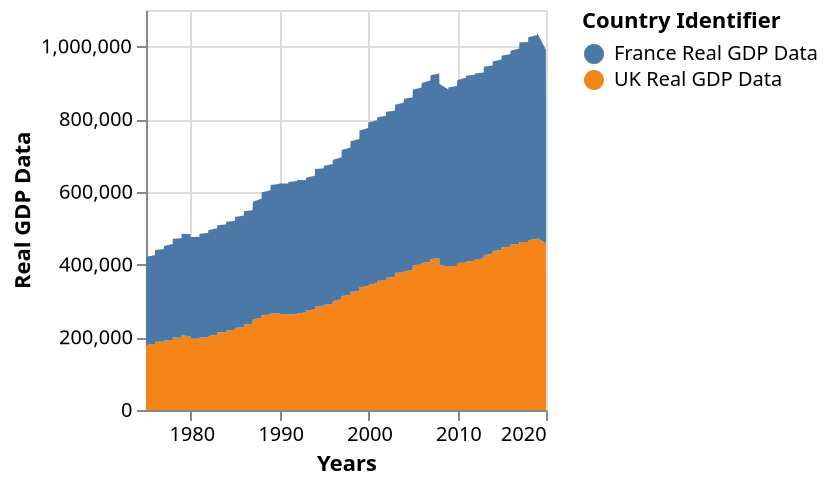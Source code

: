 {
  "$schema": "https://vega.github.io/schema/vega-lite/v5.json",
  "data": {
    "values": [
      {
        "Years": "01/01/1975",
        "Country Identifier": "UK Real GDP Data",
        "Real GDP Data": 180405
      },
      {
        "Years": "01/01/1975",
        "Country Identifier": "France Real GDP Data",
        "Real GDP Data": 237727
      },
      {
        "Years": "01/04/1975",
        "Country Identifier": "UK Real GDP Data",
        "Real GDP Data": 177442.3
      },
      {
        "Years": "01/04/1975",
        "Country Identifier": "France Real GDP Data",
        "Real GDP Data": 237076
      },
      {
        "Years": "01/07/1975",
        "Country Identifier": "UK Real GDP Data",
        "Real GDP Data": 176835.5
      },
      {
        "Years": "01/07/1975",
        "Country Identifier": "France Real GDP Data",
        "Real GDP Data": 237162
      },
      {
        "Years": "01/10/1975",
        "Country Identifier": "UK Real GDP Data",
        "Real GDP Data": 178863.1
      },
      {
        "Years": "01/10/1975",
        "Country Identifier": "France Real GDP Data",
        "Real GDP Data": 242059
      },
      {
        "Years": "01/01/1976",
        "Country Identifier": "UK Real GDP Data",
        "Real GDP Data": 181693.7
      },
      {
        "Years": "01/01/1976",
        "Country Identifier": "France Real GDP Data",
        "Real GDP Data": 244436
      },
      {
        "Years": "01/04/1976",
        "Country Identifier": "UK Real GDP Data",
        "Real GDP Data": 181393.5
      },
      {
        "Years": "01/04/1976",
        "Country Identifier": "France Real GDP Data",
        "Real GDP Data": 247810
      },
      {
        "Years": "01/07/1976",
        "Country Identifier": "UK Real GDP Data",
        "Real GDP Data": 183664.4
      },
      {
        "Years": "01/07/1976",
        "Country Identifier": "France Real GDP Data",
        "Real GDP Data": 250549
      },
      {
        "Years": "01/10/1976",
        "Country Identifier": "UK Real GDP Data",
        "Real GDP Data": 187560.4
      },
      {
        "Years": "01/10/1976",
        "Country Identifier": "France Real GDP Data",
        "Real GDP Data": 252236
      },
      {
        "Years": "01/01/1977",
        "Country Identifier": "UK Real GDP Data",
        "Real GDP Data": 187613.7
      },
      {
        "Years": "01/01/1977",
        "Country Identifier": "France Real GDP Data",
        "Real GDP Data": 255139
      },
      {
        "Years": "01/04/1977",
        "Country Identifier": "UK Real GDP Data",
        "Real GDP Data": 186310.5
      },
      {
        "Years": "01/04/1977",
        "Country Identifier": "France Real GDP Data",
        "Real GDP Data": 255962
      },
      {
        "Years": "01/07/1977",
        "Country Identifier": "UK Real GDP Data",
        "Real GDP Data": 187608.3
      },
      {
        "Years": "01/07/1977",
        "Country Identifier": "France Real GDP Data",
        "Real GDP Data": 258288
      },
      {
        "Years": "01/10/1977",
        "Country Identifier": "UK Real GDP Data",
        "Real GDP Data": 190827
      },
      {
        "Years": "01/10/1977",
        "Country Identifier": "France Real GDP Data",
        "Real GDP Data": 260391
      },
      {
        "Years": "01/01/1978",
        "Country Identifier": "UK Real GDP Data",
        "Real GDP Data": 192529
      },
      {
        "Years": "01/01/1978",
        "Country Identifier": "France Real GDP Data",
        "Real GDP Data": 263824
      },
      {
        "Years": "01/04/1978",
        "Country Identifier": "UK Real GDP Data",
        "Real GDP Data": 194771.8
      },
      {
        "Years": "01/04/1978",
        "Country Identifier": "France Real GDP Data",
        "Real GDP Data": 266635
      },
      {
        "Years": "01/07/1978",
        "Country Identifier": "UK Real GDP Data",
        "Real GDP Data": 197449.6
      },
      {
        "Years": "01/07/1978",
        "Country Identifier": "France Real GDP Data",
        "Real GDP Data": 268767
      },
      {
        "Years": "01/10/1978",
        "Country Identifier": "UK Real GDP Data",
        "Real GDP Data": 199240.3
      },
      {
        "Years": "01/10/1978",
        "Country Identifier": "France Real GDP Data",
        "Real GDP Data": 271679
      },
      {
        "Years": "01/01/1979",
        "Country Identifier": "UK Real GDP Data",
        "Real GDP Data": 198533.1
      },
      {
        "Years": "01/01/1979",
        "Country Identifier": "France Real GDP Data",
        "Real GDP Data": 274054
      },
      {
        "Years": "01/04/1979",
        "Country Identifier": "UK Real GDP Data",
        "Real GDP Data": 207302.7
      },
      {
        "Years": "01/04/1979",
        "Country Identifier": "France Real GDP Data",
        "Real GDP Data": 275524
      },
      {
        "Years": "01/07/1979",
        "Country Identifier": "UK Real GDP Data",
        "Real GDP Data": 202701.3
      },
      {
        "Years": "01/07/1979",
        "Country Identifier": "France Real GDP Data",
        "Real GDP Data": 279153
      },
      {
        "Years": "01/10/1979",
        "Country Identifier": "UK Real GDP Data",
        "Real GDP Data": 204845.6
      },
      {
        "Years": "01/10/1979",
        "Country Identifier": "France Real GDP Data",
        "Real GDP Data": 279886
      },
      {
        "Years": "01/01/1980",
        "Country Identifier": "UK Real GDP Data",
        "Real GDP Data": 202901.2
      },
      {
        "Years": "01/01/1980",
        "Country Identifier": "France Real GDP Data",
        "Real GDP Data": 281259.2
      },
      {
        "Years": "01/04/1980",
        "Country Identifier": "UK Real GDP Data",
        "Real GDP Data": 198842.4
      },
      {
        "Years": "01/04/1980",
        "Country Identifier": "France Real GDP Data",
        "Real GDP Data": 279211.8
      },
      {
        "Years": "01/07/1980",
        "Country Identifier": "UK Real GDP Data",
        "Real GDP Data": 198646.1
      },
      {
        "Years": "01/07/1980",
        "Country Identifier": "France Real GDP Data",
        "Real GDP Data": 279652.1
      },
      {
        "Years": "01/10/1980",
        "Country Identifier": "UK Real GDP Data",
        "Real GDP Data": 196470.2
      },
      {
        "Years": "01/10/1980",
        "Country Identifier": "France Real GDP Data",
        "Real GDP Data": 279103.4
      },
      {
        "Years": "01/01/1981",
        "Country Identifier": "UK Real GDP Data",
        "Real GDP Data": 196223.3
      },
      {
        "Years": "01/01/1981",
        "Country Identifier": "France Real GDP Data",
        "Real GDP Data": 279999.5
      },
      {
        "Years": "01/04/1981",
        "Country Identifier": "UK Real GDP Data",
        "Real GDP Data": 196624.9
      },
      {
        "Years": "01/04/1981",
        "Country Identifier": "France Real GDP Data",
        "Real GDP Data": 281938.1
      },
      {
        "Years": "01/07/1981",
        "Country Identifier": "UK Real GDP Data",
        "Real GDP Data": 198742.9
      },
      {
        "Years": "01/07/1981",
        "Country Identifier": "France Real GDP Data",
        "Real GDP Data": 283796.3
      },
      {
        "Years": "01/10/1981",
        "Country Identifier": "UK Real GDP Data",
        "Real GDP Data": 198991.6
      },
      {
        "Years": "01/10/1981",
        "Country Identifier": "France Real GDP Data",
        "Real GDP Data": 285466.4
      },
      {
        "Years": "01/01/1982",
        "Country Identifier": "UK Real GDP Data",
        "Real GDP Data": 199378.6
      },
      {
        "Years": "01/01/1982",
        "Country Identifier": "France Real GDP Data",
        "Real GDP Data": 287853.3
      },
      {
        "Years": "01/04/1982",
        "Country Identifier": "UK Real GDP Data",
        "Real GDP Data": 201503.9
      },
      {
        "Years": "01/04/1982",
        "Country Identifier": "France Real GDP Data",
        "Real GDP Data": 289804.5
      },
      {
        "Years": "01/07/1982",
        "Country Identifier": "UK Real GDP Data",
        "Real GDP Data": 202025.7
      },
      {
        "Years": "01/07/1982",
        "Country Identifier": "France Real GDP Data",
        "Real GDP Data": 289779.2
      },
      {
        "Years": "01/10/1982",
        "Country Identifier": "UK Real GDP Data",
        "Real GDP Data": 203445.6
      },
      {
        "Years": "01/10/1982",
        "Country Identifier": "France Real GDP Data",
        "Real GDP Data": 291504.1
      },
      {
        "Years": "01/01/1983",
        "Country Identifier": "UK Real GDP Data",
        "Real GDP Data": 207170.7
      },
      {
        "Years": "01/01/1983",
        "Country Identifier": "France Real GDP Data",
        "Real GDP Data": 292717.5
      },
      {
        "Years": "01/04/1983",
        "Country Identifier": "UK Real GDP Data",
        "Real GDP Data": 208942.3
      },
      {
        "Years": "01/04/1983",
        "Country Identifier": "France Real GDP Data",
        "Real GDP Data": 292775.8
      },
      {
        "Years": "01/07/1983",
        "Country Identifier": "UK Real GDP Data",
        "Real GDP Data": 211229.5
      },
      {
        "Years": "01/07/1983",
        "Country Identifier": "France Real GDP Data",
        "Real GDP Data": 293078.1
      },
      {
        "Years": "01/10/1983",
        "Country Identifier": "UK Real GDP Data",
        "Real GDP Data": 213054.5
      },
      {
        "Years": "01/10/1983",
        "Country Identifier": "France Real GDP Data",
        "Real GDP Data": 294870
      },
      {
        "Years": "01/01/1984",
        "Country Identifier": "UK Real GDP Data",
        "Real GDP Data": 214529.5
      },
      {
        "Years": "01/01/1984",
        "Country Identifier": "France Real GDP Data",
        "Real GDP Data": 296076.5
      },
      {
        "Years": "01/04/1984",
        "Country Identifier": "UK Real GDP Data",
        "Real GDP Data": 212651.1
      },
      {
        "Years": "01/04/1984",
        "Country Identifier": "France Real GDP Data",
        "Real GDP Data": 297305
      },
      {
        "Years": "01/07/1984",
        "Country Identifier": "UK Real GDP Data",
        "Real GDP Data": 214026.7
      },
      {
        "Years": "01/07/1984",
        "Country Identifier": "France Real GDP Data",
        "Real GDP Data": 299405.9
      },
      {
        "Years": "01/10/1984",
        "Country Identifier": "UK Real GDP Data",
        "Real GDP Data": 218259.1
      },
      {
        "Years": "01/10/1984",
        "Country Identifier": "France Real GDP Data",
        "Real GDP Data": 299190.2
      },
      {
        "Years": "01/01/1985",
        "Country Identifier": "UK Real GDP Data",
        "Real GDP Data": 220048.9
      },
      {
        "Years": "01/01/1985",
        "Country Identifier": "France Real GDP Data",
        "Real GDP Data": 299983.1
      },
      {
        "Years": "01/04/1985",
        "Country Identifier": "UK Real GDP Data",
        "Real GDP Data": 224709.1
      },
      {
        "Years": "01/04/1985",
        "Country Identifier": "France Real GDP Data",
        "Real GDP Data": 302685.2
      },
      {
        "Years": "01/07/1985",
        "Country Identifier": "UK Real GDP Data",
        "Real GDP Data": 224905.3
      },
      {
        "Years": "01/07/1985",
        "Country Identifier": "France Real GDP Data",
        "Real GDP Data": 304258.1
      },
      {
        "Years": "01/10/1985",
        "Country Identifier": "UK Real GDP Data",
        "Real GDP Data": 225448.8
      },
      {
        "Years": "01/10/1985",
        "Country Identifier": "France Real GDP Data",
        "Real GDP Data": 305570.2
      },
      {
        "Years": "01/01/1986",
        "Country Identifier": "UK Real GDP Data",
        "Real GDP Data": 228005.5
      },
      {
        "Years": "01/01/1986",
        "Country Identifier": "France Real GDP Data",
        "Real GDP Data": 306644.5
      },
      {
        "Years": "01/04/1986",
        "Country Identifier": "UK Real GDP Data",
        "Real GDP Data": 229697.6
      },
      {
        "Years": "01/04/1986",
        "Country Identifier": "France Real GDP Data",
        "Real GDP Data": 310048
      },
      {
        "Years": "01/07/1986",
        "Country Identifier": "UK Real GDP Data",
        "Real GDP Data": 230743
      },
      {
        "Years": "01/07/1986",
        "Country Identifier": "France Real GDP Data",
        "Real GDP Data": 311542.6
      },
      {
        "Years": "01/10/1986",
        "Country Identifier": "UK Real GDP Data",
        "Real GDP Data": 234865.1
      },
      {
        "Years": "01/10/1986",
        "Country Identifier": "France Real GDP Data",
        "Real GDP Data": 311871.7
      },
      {
        "Years": "01/01/1987",
        "Country Identifier": "UK Real GDP Data",
        "Real GDP Data": 237048.3
      },
      {
        "Years": "01/01/1987",
        "Country Identifier": "France Real GDP Data",
        "Real GDP Data": 312336.7
      },
      {
        "Years": "01/04/1987",
        "Country Identifier": "UK Real GDP Data",
        "Real GDP Data": 240525.6
      },
      {
        "Years": "01/04/1987",
        "Country Identifier": "France Real GDP Data",
        "Real GDP Data": 316889.2
      },
      {
        "Years": "01/07/1987",
        "Country Identifier": "UK Real GDP Data",
        "Real GDP Data": 246369.6
      },
      {
        "Years": "01/07/1987",
        "Country Identifier": "France Real GDP Data",
        "Real GDP Data": 319127
      },
      {
        "Years": "01/10/1987",
        "Country Identifier": "UK Real GDP Data",
        "Real GDP Data": 249159.6
      },
      {
        "Years": "01/10/1987",
        "Country Identifier": "France Real GDP Data",
        "Real GDP Data": 323713
      },
      {
        "Years": "01/01/1988",
        "Country Identifier": "UK Real GDP Data",
        "Real GDP Data": 253600
      },
      {
        "Years": "01/01/1988",
        "Country Identifier": "France Real GDP Data",
        "Real GDP Data": 327662.7
      },
      {
        "Years": "01/04/1988",
        "Country Identifier": "UK Real GDP Data",
        "Real GDP Data": 255094.9
      },
      {
        "Years": "01/04/1988",
        "Country Identifier": "France Real GDP Data",
        "Real GDP Data": 330445
      },
      {
        "Years": "01/07/1988",
        "Country Identifier": "UK Real GDP Data",
        "Real GDP Data": 258980.1
      },
      {
        "Years": "01/07/1988",
        "Country Identifier": "France Real GDP Data",
        "Real GDP Data": 334706.3
      },
      {
        "Years": "01/10/1988",
        "Country Identifier": "UK Real GDP Data",
        "Real GDP Data": 261210.3
      },
      {
        "Years": "01/10/1988",
        "Country Identifier": "France Real GDP Data",
        "Real GDP Data": 337622.3
      },
      {
        "Years": "01/01/1989",
        "Country Identifier": "UK Real GDP Data",
        "Real GDP Data": 262361.5
      },
      {
        "Years": "01/01/1989",
        "Country Identifier": "France Real GDP Data",
        "Real GDP Data": 341618.1
      },
      {
        "Years": "01/04/1989",
        "Country Identifier": "UK Real GDP Data",
        "Real GDP Data": 264088.9
      },
      {
        "Years": "01/04/1989",
        "Country Identifier": "France Real GDP Data",
        "Real GDP Data": 345651.5
      },
      {
        "Years": "01/07/1989",
        "Country Identifier": "UK Real GDP Data",
        "Real GDP Data": 264352
      },
      {
        "Years": "01/07/1989",
        "Country Identifier": "France Real GDP Data",
        "Real GDP Data": 349400.2
      },
      {
        "Years": "01/10/1989",
        "Country Identifier": "UK Real GDP Data",
        "Real GDP Data": 264603.4
      },
      {
        "Years": "01/10/1989",
        "Country Identifier": "France Real GDP Data",
        "Real GDP Data": 353989.3
      },
      {
        "Years": "01/01/1990",
        "Country Identifier": "UK Real GDP Data",
        "Real GDP Data": 266386.8
      },
      {
        "Years": "01/01/1990",
        "Country Identifier": "France Real GDP Data",
        "Real GDP Data": 355487
      },
      {
        "Years": "01/04/1990",
        "Country Identifier": "UK Real GDP Data",
        "Real GDP Data": 267755.2
      },
      {
        "Years": "01/04/1990",
        "Country Identifier": "France Real GDP Data",
        "Real GDP Data": 357298.2
      },
      {
        "Years": "01/07/1990",
        "Country Identifier": "UK Real GDP Data",
        "Real GDP Data": 264959.8
      },
      {
        "Years": "01/07/1990",
        "Country Identifier": "France Real GDP Data",
        "Real GDP Data": 359102.2
      },
      {
        "Years": "01/10/1990",
        "Country Identifier": "UK Real GDP Data",
        "Real GDP Data": 264048.2
      },
      {
        "Years": "01/10/1990",
        "Country Identifier": "France Real GDP Data",
        "Real GDP Data": 359066.8
      },
      {
        "Years": "01/01/1991",
        "Country Identifier": "UK Real GDP Data",
        "Real GDP Data": 263277.6
      },
      {
        "Years": "01/01/1991",
        "Country Identifier": "France Real GDP Data",
        "Real GDP Data": 359535.8
      },
      {
        "Years": "01/04/1991",
        "Country Identifier": "UK Real GDP Data",
        "Real GDP Data": 262945.7
      },
      {
        "Years": "01/04/1991",
        "Country Identifier": "France Real GDP Data",
        "Real GDP Data": 360972.1
      },
      {
        "Years": "01/07/1991",
        "Country Identifier": "UK Real GDP Data",
        "Real GDP Data": 262371.5
      },
      {
        "Years": "01/07/1991",
        "Country Identifier": "France Real GDP Data",
        "Real GDP Data": 361758
      },
      {
        "Years": "01/10/1991",
        "Country Identifier": "UK Real GDP Data",
        "Real GDP Data": 262827.3
      },
      {
        "Years": "01/10/1991",
        "Country Identifier": "France Real GDP Data",
        "Real GDP Data": 364257.4
      },
      {
        "Years": "01/01/1992",
        "Country Identifier": "UK Real GDP Data",
        "Real GDP Data": 262846.3
      },
      {
        "Years": "01/01/1992",
        "Country Identifier": "France Real GDP Data",
        "Real GDP Data": 367085.9
      },
      {
        "Years": "01/04/1992",
        "Country Identifier": "UK Real GDP Data",
        "Real GDP Data": 262536.1
      },
      {
        "Years": "01/04/1992",
        "Country Identifier": "France Real GDP Data",
        "Real GDP Data": 367366.9
      },
      {
        "Years": "01/07/1992",
        "Country Identifier": "UK Real GDP Data",
        "Real GDP Data": 264208.2
      },
      {
        "Years": "01/07/1992",
        "Country Identifier": "France Real GDP Data",
        "Real GDP Data": 367201
      },
      {
        "Years": "01/10/1992",
        "Country Identifier": "UK Real GDP Data",
        "Real GDP Data": 266048.6
      },
      {
        "Years": "01/10/1992",
        "Country Identifier": "France Real GDP Data",
        "Real GDP Data": 366494.8
      },
      {
        "Years": "01/01/1993",
        "Country Identifier": "UK Real GDP Data",
        "Real GDP Data": 267973.1
      },
      {
        "Years": "01/01/1993",
        "Country Identifier": "France Real GDP Data",
        "Real GDP Data": 364094.5
      },
      {
        "Years": "01/04/1993",
        "Country Identifier": "UK Real GDP Data",
        "Real GDP Data": 269301.6
      },
      {
        "Years": "01/04/1993",
        "Country Identifier": "France Real GDP Data",
        "Real GDP Data": 363978.1
      },
      {
        "Years": "01/07/1993",
        "Country Identifier": "UK Real GDP Data",
        "Real GDP Data": 271423.3
      },
      {
        "Years": "01/07/1993",
        "Country Identifier": "France Real GDP Data",
        "Real GDP Data": 364631.5
      },
      {
        "Years": "01/10/1993",
        "Country Identifier": "UK Real GDP Data",
        "Real GDP Data": 273224.8
      },
      {
        "Years": "01/10/1993",
        "Country Identifier": "France Real GDP Data",
        "Real GDP Data": 365457.3
      },
      {
        "Years": "01/01/1994",
        "Country Identifier": "UK Real GDP Data",
        "Real GDP Data": 276437.1
      },
      {
        "Years": "01/01/1994",
        "Country Identifier": "France Real GDP Data",
        "Real GDP Data": 367899.4
      },
      {
        "Years": "01/04/1994",
        "Country Identifier": "UK Real GDP Data",
        "Real GDP Data": 279663
      },
      {
        "Years": "01/04/1994",
        "Country Identifier": "France Real GDP Data",
        "Real GDP Data": 371630.1
      },
      {
        "Years": "01/07/1994",
        "Country Identifier": "UK Real GDP Data",
        "Real GDP Data": 282859
      },
      {
        "Years": "01/07/1994",
        "Country Identifier": "France Real GDP Data",
        "Real GDP Data": 374799.2
      },
      {
        "Years": "01/10/1994",
        "Country Identifier": "UK Real GDP Data",
        "Real GDP Data": 284574.6
      },
      {
        "Years": "01/10/1994",
        "Country Identifier": "France Real GDP Data",
        "Real GDP Data": 378272.7
      },
      {
        "Years": "01/01/1995",
        "Country Identifier": "UK Real GDP Data",
        "Real GDP Data": 284908.8
      },
      {
        "Years": "01/01/1995",
        "Country Identifier": "France Real GDP Data",
        "Real GDP Data": 379493.5
      },
      {
        "Years": "01/04/1995",
        "Country Identifier": "UK Real GDP Data",
        "Real GDP Data": 285982.3
      },
      {
        "Years": "01/04/1995",
        "Country Identifier": "France Real GDP Data",
        "Real GDP Data": 381870.2
      },
      {
        "Years": "01/07/1995",
        "Country Identifier": "UK Real GDP Data",
        "Real GDP Data": 288712.8
      },
      {
        "Years": "01/07/1995",
        "Country Identifier": "France Real GDP Data",
        "Real GDP Data": 382505.9
      },
      {
        "Years": "01/10/1995",
        "Country Identifier": "UK Real GDP Data",
        "Real GDP Data": 289250.3
      },
      {
        "Years": "01/10/1995",
        "Country Identifier": "France Real GDP Data",
        "Real GDP Data": 382517.9
      },
      {
        "Years": "01/01/1996",
        "Country Identifier": "UK Real GDP Data",
        "Real GDP Data": 290923.9
      },
      {
        "Years": "01/01/1996",
        "Country Identifier": "France Real GDP Data",
        "Real GDP Data": 385206.7
      },
      {
        "Years": "01/04/1996",
        "Country Identifier": "UK Real GDP Data",
        "Real GDP Data": 291933.9
      },
      {
        "Years": "01/04/1996",
        "Country Identifier": "France Real GDP Data",
        "Real GDP Data": 385630.4
      },
      {
        "Years": "01/07/1996",
        "Country Identifier": "UK Real GDP Data",
        "Real GDP Data": 295311.4
      },
      {
        "Years": "01/07/1996",
        "Country Identifier": "France Real GDP Data",
        "Real GDP Data": 387611.7
      },
      {
        "Years": "01/10/1996",
        "Country Identifier": "UK Real GDP Data",
        "Real GDP Data": 299309
      },
      {
        "Years": "01/10/1996",
        "Country Identifier": "France Real GDP Data",
        "Real GDP Data": 388614.9
      },
      {
        "Years": "01/01/1997",
        "Country Identifier": "UK Real GDP Data",
        "Real GDP Data": 305004.5
      },
      {
        "Years": "01/01/1997",
        "Country Identifier": "France Real GDP Data",
        "Real GDP Data": 389965.2
      },
      {
        "Years": "01/04/1997",
        "Country Identifier": "UK Real GDP Data",
        "Real GDP Data": 307689
      },
      {
        "Years": "01/04/1997",
        "Country Identifier": "France Real GDP Data",
        "Real GDP Data": 393864.6
      },
      {
        "Years": "01/07/1997",
        "Country Identifier": "UK Real GDP Data",
        "Real GDP Data": 309854.9
      },
      {
        "Years": "01/07/1997",
        "Country Identifier": "France Real GDP Data",
        "Real GDP Data": 397717.8
      },
      {
        "Years": "01/10/1997",
        "Country Identifier": "UK Real GDP Data",
        "Real GDP Data": 313513.8
      },
      {
        "Years": "01/10/1997",
        "Country Identifier": "France Real GDP Data",
        "Real GDP Data": 401666.8
      },
      {
        "Years": "01/01/1998",
        "Country Identifier": "UK Real GDP Data",
        "Real GDP Data": 316365
      },
      {
        "Years": "01/01/1998",
        "Country Identifier": "France Real GDP Data",
        "Real GDP Data": 405422.2
      },
      {
        "Years": "01/04/1998",
        "Country Identifier": "UK Real GDP Data",
        "Real GDP Data": 319304
      },
      {
        "Years": "01/04/1998",
        "Country Identifier": "France Real GDP Data",
        "Real GDP Data": 408672.2
      },
      {
        "Years": "01/07/1998",
        "Country Identifier": "UK Real GDP Data",
        "Real GDP Data": 321564.6
      },
      {
        "Years": "01/07/1998",
        "Country Identifier": "France Real GDP Data",
        "Real GDP Data": 411710.9
      },
      {
        "Years": "01/10/1998",
        "Country Identifier": "UK Real GDP Data",
        "Real GDP Data": 324659
      },
      {
        "Years": "01/10/1998",
        "Country Identifier": "France Real GDP Data",
        "Real GDP Data": 414413.6
      },
      {
        "Years": "01/01/1999",
        "Country Identifier": "UK Real GDP Data",
        "Real GDP Data": 326569.6
      },
      {
        "Years": "01/01/1999",
        "Country Identifier": "France Real GDP Data",
        "Real GDP Data": 418851.7
      },
      {
        "Years": "01/04/1999",
        "Country Identifier": "UK Real GDP Data",
        "Real GDP Data": 327139.4
      },
      {
        "Years": "01/04/1999",
        "Country Identifier": "France Real GDP Data",
        "Real GDP Data": 420021.2
      },
      {
        "Years": "01/07/1999",
        "Country Identifier": "UK Real GDP Data",
        "Real GDP Data": 332754.9
      },
      {
        "Years": "01/07/1999",
        "Country Identifier": "France Real GDP Data",
        "Real GDP Data": 424614.1
      },
      {
        "Years": "01/10/1999",
        "Country Identifier": "UK Real GDP Data",
        "Real GDP Data": 337668.8
      },
      {
        "Years": "01/10/1999",
        "Country Identifier": "France Real GDP Data",
        "Real GDP Data": 430694.2
      },
      {
        "Years": "01/01/2000",
        "Country Identifier": "UK Real GDP Data",
        "Real GDP Data": 340388
      },
      {
        "Years": "01/01/2000",
        "Country Identifier": "France Real GDP Data",
        "Real GDP Data": 435215.6
      },
      {
        "Years": "01/04/2000",
        "Country Identifier": "UK Real GDP Data",
        "Real GDP Data": 342450.6
      },
      {
        "Years": "01/04/2000",
        "Country Identifier": "France Real GDP Data",
        "Real GDP Data": 439682.9
      },
      {
        "Years": "01/07/2000",
        "Country Identifier": "UK Real GDP Data",
        "Real GDP Data": 343455.4
      },
      {
        "Years": "01/07/2000",
        "Country Identifier": "France Real GDP Data",
        "Real GDP Data": 442679.6
      },
      {
        "Years": "01/10/2000",
        "Country Identifier": "UK Real GDP Data",
        "Real GDP Data": 344266.6
      },
      {
        "Years": "01/10/2000",
        "Country Identifier": "France Real GDP Data",
        "Real GDP Data": 446332
      },
      {
        "Years": "01/01/2001",
        "Country Identifier": "UK Real GDP Data",
        "Real GDP Data": 348277.2
      },
      {
        "Years": "01/01/2001",
        "Country Identifier": "France Real GDP Data",
        "Real GDP Data": 448613.8
      },
      {
        "Years": "01/04/2001",
        "Country Identifier": "UK Real GDP Data",
        "Real GDP Data": 350966.9
      },
      {
        "Years": "01/04/2001",
        "Country Identifier": "France Real GDP Data",
        "Real GDP Data": 449130.4
      },
      {
        "Years": "01/07/2001",
        "Country Identifier": "UK Real GDP Data",
        "Real GDP Data": 353674.8
      },
      {
        "Years": "01/07/2001",
        "Country Identifier": "France Real GDP Data",
        "Real GDP Data": 450292.2
      },
      {
        "Years": "01/10/2001",
        "Country Identifier": "UK Real GDP Data",
        "Real GDP Data": 355061.7
      },
      {
        "Years": "01/10/2001",
        "Country Identifier": "France Real GDP Data",
        "Real GDP Data": 450005.6
      },
      {
        "Years": "01/01/2002",
        "Country Identifier": "UK Real GDP Data",
        "Real GDP Data": 356452.2
      },
      {
        "Years": "01/01/2002",
        "Country Identifier": "France Real GDP Data",
        "Real GDP Data": 452584.3
      },
      {
        "Years": "01/04/2002",
        "Country Identifier": "UK Real GDP Data",
        "Real GDP Data": 358198.7
      },
      {
        "Years": "01/04/2002",
        "Country Identifier": "France Real GDP Data",
        "Real GDP Data": 454463.4
      },
      {
        "Years": "01/07/2002",
        "Country Identifier": "UK Real GDP Data",
        "Real GDP Data": 360580
      },
      {
        "Years": "01/07/2002",
        "Country Identifier": "France Real GDP Data",
        "Real GDP Data": 455520.9
      },
      {
        "Years": "01/10/2002",
        "Country Identifier": "UK Real GDP Data",
        "Real GDP Data": 363426.9
      },
      {
        "Years": "01/10/2002",
        "Country Identifier": "France Real GDP Data",
        "Real GDP Data": 456588.7
      },
      {
        "Years": "01/01/2003",
        "Country Identifier": "UK Real GDP Data",
        "Real GDP Data": 366132.2
      },
      {
        "Years": "01/01/2003",
        "Country Identifier": "France Real GDP Data",
        "Real GDP Data": 457075.7
      },
      {
        "Years": "01/04/2003",
        "Country Identifier": "UK Real GDP Data",
        "Real GDP Data": 369474.1
      },
      {
        "Years": "01/04/2003",
        "Country Identifier": "France Real GDP Data",
        "Real GDP Data": 456074.3
      },
      {
        "Years": "01/07/2003",
        "Country Identifier": "UK Real GDP Data",
        "Real GDP Data": 373682.7
      },
      {
        "Years": "01/07/2003",
        "Country Identifier": "France Real GDP Data",
        "Real GDP Data": 459100
      },
      {
        "Years": "01/10/2003",
        "Country Identifier": "UK Real GDP Data",
        "Real GDP Data": 377159.2
      },
      {
        "Years": "01/10/2003",
        "Country Identifier": "France Real GDP Data",
        "Real GDP Data": 462236.8
      },
      {
        "Years": "01/01/2004",
        "Country Identifier": "UK Real GDP Data",
        "Real GDP Data": 378483.7
      },
      {
        "Years": "01/01/2004",
        "Country Identifier": "France Real GDP Data",
        "Real GDP Data": 466775
      },
      {
        "Years": "01/04/2004",
        "Country Identifier": "UK Real GDP Data",
        "Real GDP Data": 379876.7
      },
      {
        "Years": "01/04/2004",
        "Country Identifier": "France Real GDP Data",
        "Real GDP Data": 469499.3
      },
      {
        "Years": "01/07/2004",
        "Country Identifier": "UK Real GDP Data",
        "Real GDP Data": 380558.5
      },
      {
        "Years": "01/07/2004",
        "Country Identifier": "France Real GDP Data",
        "Real GDP Data": 470771.1
      },
      {
        "Years": "01/10/2004",
        "Country Identifier": "UK Real GDP Data",
        "Real GDP Data": 381513.8
      },
      {
        "Years": "01/10/2004",
        "Country Identifier": "France Real GDP Data",
        "Real GDP Data": 474298.9
      },
      {
        "Years": "01/01/2005",
        "Country Identifier": "UK Real GDP Data",
        "Real GDP Data": 384555.2
      },
      {
        "Years": "01/01/2005",
        "Country Identifier": "France Real GDP Data",
        "Real GDP Data": 475419.7
      },
      {
        "Years": "01/04/2005",
        "Country Identifier": "UK Real GDP Data",
        "Real GDP Data": 389073.9
      },
      {
        "Years": "01/04/2005",
        "Country Identifier": "France Real GDP Data",
        "Real GDP Data": 476732.3
      },
      {
        "Years": "01/07/2005",
        "Country Identifier": "UK Real GDP Data",
        "Real GDP Data": 393177.4
      },
      {
        "Years": "01/07/2005",
        "Country Identifier": "France Real GDP Data",
        "Real GDP Data": 479291
      },
      {
        "Years": "01/10/2005",
        "Country Identifier": "UK Real GDP Data",
        "Real GDP Data": 398565.4
      },
      {
        "Years": "01/10/2005",
        "Country Identifier": "France Real GDP Data",
        "Real GDP Data": 482515.3
      },
      {
        "Years": "01/01/2006",
        "Country Identifier": "UK Real GDP Data",
        "Real GDP Data": 400418.8
      },
      {
        "Years": "01/01/2006",
        "Country Identifier": "France Real GDP Data",
        "Real GDP Data": 486293
      },
      {
        "Years": "01/04/2006",
        "Country Identifier": "UK Real GDP Data",
        "Real GDP Data": 401500.9
      },
      {
        "Years": "01/04/2006",
        "Country Identifier": "France Real GDP Data",
        "Real GDP Data": 491325
      },
      {
        "Years": "01/07/2006",
        "Country Identifier": "UK Real GDP Data",
        "Real GDP Data": 401873.5
      },
      {
        "Years": "01/07/2006",
        "Country Identifier": "France Real GDP Data",
        "Real GDP Data": 491622
      },
      {
        "Years": "01/10/2006",
        "Country Identifier": "UK Real GDP Data",
        "Real GDP Data": 403746.8
      },
      {
        "Years": "01/10/2006",
        "Country Identifier": "France Real GDP Data",
        "Real GDP Data": 495252.4
      },
      {
        "Years": "01/01/2007",
        "Country Identifier": "UK Real GDP Data",
        "Real GDP Data": 407553.3
      },
      {
        "Years": "01/01/2007",
        "Country Identifier": "France Real GDP Data",
        "Real GDP Data": 498883.6
      },
      {
        "Years": "01/04/2007",
        "Country Identifier": "UK Real GDP Data",
        "Real GDP Data": 409851.3
      },
      {
        "Years": "01/04/2007",
        "Country Identifier": "France Real GDP Data",
        "Real GDP Data": 502257.9
      },
      {
        "Years": "01/07/2007",
        "Country Identifier": "UK Real GDP Data",
        "Real GDP Data": 412986.5
      },
      {
        "Years": "01/07/2007",
        "Country Identifier": "France Real GDP Data",
        "Real GDP Data": 504572.3
      },
      {
        "Years": "01/10/2007",
        "Country Identifier": "UK Real GDP Data",
        "Real GDP Data": 415095.1
      },
      {
        "Years": "01/10/2007",
        "Country Identifier": "France Real GDP Data",
        "Real GDP Data": 505542.3
      },
      {
        "Years": "01/01/2008",
        "Country Identifier": "UK Real GDP Data",
        "Real GDP Data": 417322.8
      },
      {
        "Years": "01/01/2008",
        "Country Identifier": "France Real GDP Data",
        "Real GDP Data": 508065.8
      },
      {
        "Years": "01/04/2008",
        "Country Identifier": "UK Real GDP Data",
        "Real GDP Data": 414987.5
      },
      {
        "Years": "01/04/2008",
        "Country Identifier": "France Real GDP Data",
        "Real GDP Data": 505292.8
      },
      {
        "Years": "01/07/2008",
        "Country Identifier": "UK Real GDP Data",
        "Real GDP Data": 408503.4
      },
      {
        "Years": "01/07/2008",
        "Country Identifier": "France Real GDP Data",
        "Real GDP Data": 504303.1
      },
      {
        "Years": "01/10/2008",
        "Country Identifier": "UK Real GDP Data",
        "Real GDP Data": 400086.1
      },
      {
        "Years": "01/10/2008",
        "Country Identifier": "France Real GDP Data",
        "Real GDP Data": 496749.5
      },
      {
        "Years": "01/01/2009",
        "Country Identifier": "UK Real GDP Data",
        "Real GDP Data": 393329.4
      },
      {
        "Years": "01/01/2009",
        "Country Identifier": "France Real GDP Data",
        "Real GDP Data": 488349.8
      },
      {
        "Years": "01/04/2009",
        "Country Identifier": "UK Real GDP Data",
        "Real GDP Data": 392582.5
      },
      {
        "Years": "01/04/2009",
        "Country Identifier": "France Real GDP Data",
        "Real GDP Data": 488286.6
      },
      {
        "Years": "01/07/2009",
        "Country Identifier": "UK Real GDP Data",
        "Real GDP Data": 393068
      },
      {
        "Years": "01/07/2009",
        "Country Identifier": "France Real GDP Data",
        "Real GDP Data": 489091.4
      },
      {
        "Years": "01/10/2009",
        "Country Identifier": "UK Real GDP Data",
        "Real GDP Data": 394414.1
      },
      {
        "Years": "01/10/2009",
        "Country Identifier": "France Real GDP Data",
        "Real GDP Data": 492549.9
      },
      {
        "Years": "01/01/2010",
        "Country Identifier": "UK Real GDP Data",
        "Real GDP Data": 396944
      },
      {
        "Years": "01/01/2010",
        "Country Identifier": "France Real GDP Data",
        "Real GDP Data": 494326.5
      },
      {
        "Years": "01/04/2010",
        "Country Identifier": "UK Real GDP Data",
        "Real GDP Data": 401031.9
      },
      {
        "Years": "01/04/2010",
        "Country Identifier": "France Real GDP Data",
        "Real GDP Data": 496702
      },
      {
        "Years": "01/07/2010",
        "Country Identifier": "UK Real GDP Data",
        "Real GDP Data": 403957.8
      },
      {
        "Years": "01/07/2010",
        "Country Identifier": "France Real GDP Data",
        "Real GDP Data": 499767.2
      },
      {
        "Years": "01/10/2010",
        "Country Identifier": "UK Real GDP Data",
        "Real GDP Data": 404093.3
      },
      {
        "Years": "01/10/2010",
        "Country Identifier": "France Real GDP Data",
        "Real GDP Data": 503145.1
      },
      {
        "Years": "01/01/2011",
        "Country Identifier": "UK Real GDP Data",
        "Real GDP Data": 405552.3
      },
      {
        "Years": "01/01/2011",
        "Country Identifier": "France Real GDP Data",
        "Real GDP Data": 508401.1
      },
      {
        "Years": "01/04/2011",
        "Country Identifier": "UK Real GDP Data",
        "Real GDP Data": 405899.7
      },
      {
        "Years": "01/04/2011",
        "Country Identifier": "France Real GDP Data",
        "Real GDP Data": 507914.2
      },
      {
        "Years": "01/07/2011",
        "Country Identifier": "UK Real GDP Data",
        "Real GDP Data": 407265
      },
      {
        "Years": "01/07/2011",
        "Country Identifier": "France Real GDP Data",
        "Real GDP Data": 510374.2
      },
      {
        "Years": "01/10/2011",
        "Country Identifier": "UK Real GDP Data",
        "Real GDP Data": 407798.2
      },
      {
        "Years": "01/10/2011",
        "Country Identifier": "France Real GDP Data",
        "Real GDP Data": 511357.2
      },
      {
        "Years": "01/01/2012",
        "Country Identifier": "UK Real GDP Data",
        "Real GDP Data": 410623.4
      },
      {
        "Years": "01/01/2012",
        "Country Identifier": "France Real GDP Data",
        "Real GDP Data": 511501.1
      },
      {
        "Years": "01/04/2012",
        "Country Identifier": "UK Real GDP Data",
        "Real GDP Data": 410019.8
      },
      {
        "Years": "01/04/2012",
        "Country Identifier": "France Real GDP Data",
        "Real GDP Data": 510730.2
      },
      {
        "Years": "01/07/2012",
        "Country Identifier": "UK Real GDP Data",
        "Real GDP Data": 415017.9
      },
      {
        "Years": "01/07/2012",
        "Country Identifier": "France Real GDP Data",
        "Real GDP Data": 511882
      },
      {
        "Years": "01/10/2012",
        "Country Identifier": "UK Real GDP Data",
        "Real GDP Data": 414119
      },
      {
        "Years": "01/10/2012",
        "Country Identifier": "France Real GDP Data",
        "Real GDP Data": 511337.7
      },
      {
        "Years": "01/01/2013",
        "Country Identifier": "UK Real GDP Data",
        "Real GDP Data": 416310.1
      },
      {
        "Years": "01/01/2013",
        "Country Identifier": "France Real GDP Data",
        "Real GDP Data": 511695.3
      },
      {
        "Years": "01/04/2013",
        "Country Identifier": "UK Real GDP Data",
        "Real GDP Data": 419657.3
      },
      {
        "Years": "01/04/2013",
        "Country Identifier": "France Real GDP Data",
        "Real GDP Data": 515132.3
      },
      {
        "Years": "01/07/2013",
        "Country Identifier": "UK Real GDP Data",
        "Real GDP Data": 423580.2
      },
      {
        "Years": "01/07/2013",
        "Country Identifier": "France Real GDP Data",
        "Real GDP Data": 514571.3
      },
      {
        "Years": "01/10/2013",
        "Country Identifier": "UK Real GDP Data",
        "Real GDP Data": 426299.4
      },
      {
        "Years": "01/10/2013",
        "Country Identifier": "France Real GDP Data",
        "Real GDP Data": 517998.2
      },
      {
        "Years": "01/01/2014",
        "Country Identifier": "UK Real GDP Data",
        "Real GDP Data": 429573.5
      },
      {
        "Years": "01/01/2014",
        "Country Identifier": "France Real GDP Data",
        "Real GDP Data": 518038.5
      },
      {
        "Years": "01/04/2014",
        "Country Identifier": "UK Real GDP Data",
        "Real GDP Data": 432370
      },
      {
        "Years": "01/04/2014",
        "Country Identifier": "France Real GDP Data",
        "Real GDP Data": 518505.9
      },
      {
        "Years": "01/07/2014",
        "Country Identifier": "UK Real GDP Data",
        "Real GDP Data": 434809.6
      },
      {
        "Years": "01/07/2014",
        "Country Identifier": "France Real GDP Data",
        "Real GDP Data": 521435.1
      },
      {
        "Years": "01/10/2014",
        "Country Identifier": "UK Real GDP Data",
        "Real GDP Data": 437355.1
      },
      {
        "Years": "01/10/2014",
        "Country Identifier": "France Real GDP Data",
        "Real GDP Data": 521256.2
      },
      {
        "Years": "01/01/2015",
        "Country Identifier": "UK Real GDP Data",
        "Real GDP Data": 439721.7
      },
      {
        "Years": "01/01/2015",
        "Country Identifier": "France Real GDP Data",
        "Real GDP Data": 524008.4
      },
      {
        "Years": "01/04/2015",
        "Country Identifier": "UK Real GDP Data",
        "Real GDP Data": 443005.4
      },
      {
        "Years": "01/04/2015",
        "Country Identifier": "France Real GDP Data",
        "Real GDP Data": 524633.7
      },
      {
        "Years": "01/07/2015",
        "Country Identifier": "UK Real GDP Data",
        "Real GDP Data": 444720.6
      },
      {
        "Years": "01/07/2015",
        "Country Identifier": "France Real GDP Data",
        "Real GDP Data": 525785
      },
      {
        "Years": "01/10/2015",
        "Country Identifier": "UK Real GDP Data",
        "Real GDP Data": 447638.7
      },
      {
        "Years": "01/10/2015",
        "Country Identifier": "France Real GDP Data",
        "Real GDP Data": 526831.6
      },
      {
        "Years": "01/01/2016",
        "Country Identifier": "UK Real GDP Data",
        "Real GDP Data": 448529.7
      },
      {
        "Years": "01/01/2016",
        "Country Identifier": "France Real GDP Data",
        "Real GDP Data": 530132.4
      },
      {
        "Years": "01/04/2016",
        "Country Identifier": "UK Real GDP Data",
        "Real GDP Data": 450560.2
      },
      {
        "Years": "01/04/2016",
        "Country Identifier": "France Real GDP Data",
        "Real GDP Data": 528570.8
      },
      {
        "Years": "01/07/2016",
        "Country Identifier": "UK Real GDP Data",
        "Real GDP Data": 451936.8
      },
      {
        "Years": "01/07/2016",
        "Country Identifier": "France Real GDP Data",
        "Real GDP Data": 530031
      },
      {
        "Years": "01/10/2016",
        "Country Identifier": "UK Real GDP Data",
        "Real GDP Data": 454633.4
      },
      {
        "Years": "01/10/2016",
        "Country Identifier": "France Real GDP Data",
        "Real GDP Data": 533176.7
      },
      {
        "Years": "01/01/2017",
        "Country Identifier": "UK Real GDP Data",
        "Real GDP Data": 456888.8
      },
      {
        "Years": "01/01/2017",
        "Country Identifier": "France Real GDP Data",
        "Real GDP Data": 537153.9
      },
      {
        "Years": "01/04/2017",
        "Country Identifier": "UK Real GDP Data",
        "Real GDP Data": 458227.1
      },
      {
        "Years": "01/04/2017",
        "Country Identifier": "France Real GDP Data",
        "Real GDP Data": 541370.3
      },
      {
        "Years": "01/07/2017",
        "Country Identifier": "UK Real GDP Data",
        "Real GDP Data": 460167.3
      },
      {
        "Years": "01/07/2017",
        "Country Identifier": "France Real GDP Data",
        "Real GDP Data": 545975.7
      },
      {
        "Years": "01/10/2017",
        "Country Identifier": "UK Real GDP Data",
        "Real GDP Data": 461800.9
      },
      {
        "Years": "01/10/2017",
        "Country Identifier": "France Real GDP Data",
        "Real GDP Data": 549354.3
      },
      {
        "Years": "01/01/2018",
        "Country Identifier": "UK Real GDP Data",
        "Real GDP Data": 462119.7
      },
      {
        "Years": "01/01/2018",
        "Country Identifier": "France Real GDP Data",
        "Real GDP Data": 549706.1
      },
      {
        "Years": "01/04/2018",
        "Country Identifier": "UK Real GDP Data",
        "Real GDP Data": 463887.9
      },
      {
        "Years": "01/04/2018",
        "Country Identifier": "France Real GDP Data",
        "Real GDP Data": 552047.6
      },
      {
        "Years": "01/07/2018",
        "Country Identifier": "UK Real GDP Data",
        "Real GDP Data": 466654.8
      },
      {
        "Years": "01/07/2018",
        "Country Identifier": "France Real GDP Data",
        "Real GDP Data": 554151.7
      },
      {
        "Years": "01/10/2018",
        "Country Identifier": "UK Real GDP Data",
        "Real GDP Data": 467433
      },
      {
        "Years": "01/10/2018",
        "Country Identifier": "France Real GDP Data",
        "Real GDP Data": 557571.8
      },
      {
        "Years": "01/01/2019",
        "Country Identifier": "UK Real GDP Data",
        "Real GDP Data": 470015
      },
      {
        "Years": "01/01/2019",
        "Country Identifier": "France Real GDP Data",
        "Real GDP Data": 561330.2
      },
      {
        "Years": "01/04/2019",
        "Country Identifier": "UK Real GDP Data",
        "Real GDP Data": 470665.5
      },
      {
        "Years": "01/04/2019",
        "Country Identifier": "France Real GDP Data",
        "Real GDP Data": 565101.9
      },
      {
        "Years": "01/07/2019",
        "Country Identifier": "UK Real GDP Data",
        "Real GDP Data": 473006
      },
      {
        "Years": "01/07/2019",
        "Country Identifier": "France Real GDP Data",
        "Real GDP Data": 565142
      },
      {
        "Years": "01/10/2019",
        "Country Identifier": "UK Real GDP Data",
        "Real GDP Data": 473087.6
      },
      {
        "Years": "01/10/2019",
        "Country Identifier": "France Real GDP Data",
        "Real GDP Data": 563596.9
      },
      {
        "Years": "01/01/2020",
        "Country Identifier": "UK Real GDP Data",
        "Real GDP Data": 458804.7
      },
      {
        "Years": "01/01/2020",
        "Country Identifier": "France Real GDP Data",
        "Real GDP Data": 532097.9
      },
      {
        "Years": "01/04/2020",
        "Country Identifier": "UK Real GDP Data",
        "Real GDP Data": 372766.5
      },
      {
        "Years": "01/04/2020",
        "Country Identifier": "France Real GDP Data",
        "Real GDP Data": 460029.2
      },
      {
        "Years": "01/07/2020",
        "Country Identifier": "UK Real GDP Data",
        "Real GDP Data": 432422.1
      },
      {
        "Years": "01/07/2020",
        "Country Identifier": "France Real GDP Data",
        "Real GDP Data": 544862.1
      }
    ]
  },
  "mark": "area",
  "encoding": {
    "x": {
      "field": "Years",
      "type": "temporal"
    },
    "y": {
      "field": "Real GDP Data",
      "type": "quantitative"
    },
    "xOffset": {
      "field": "Country Identifier"
    },
    "color": {
      "field": "Country Identifier"
    }
  },
  "config": {}
}